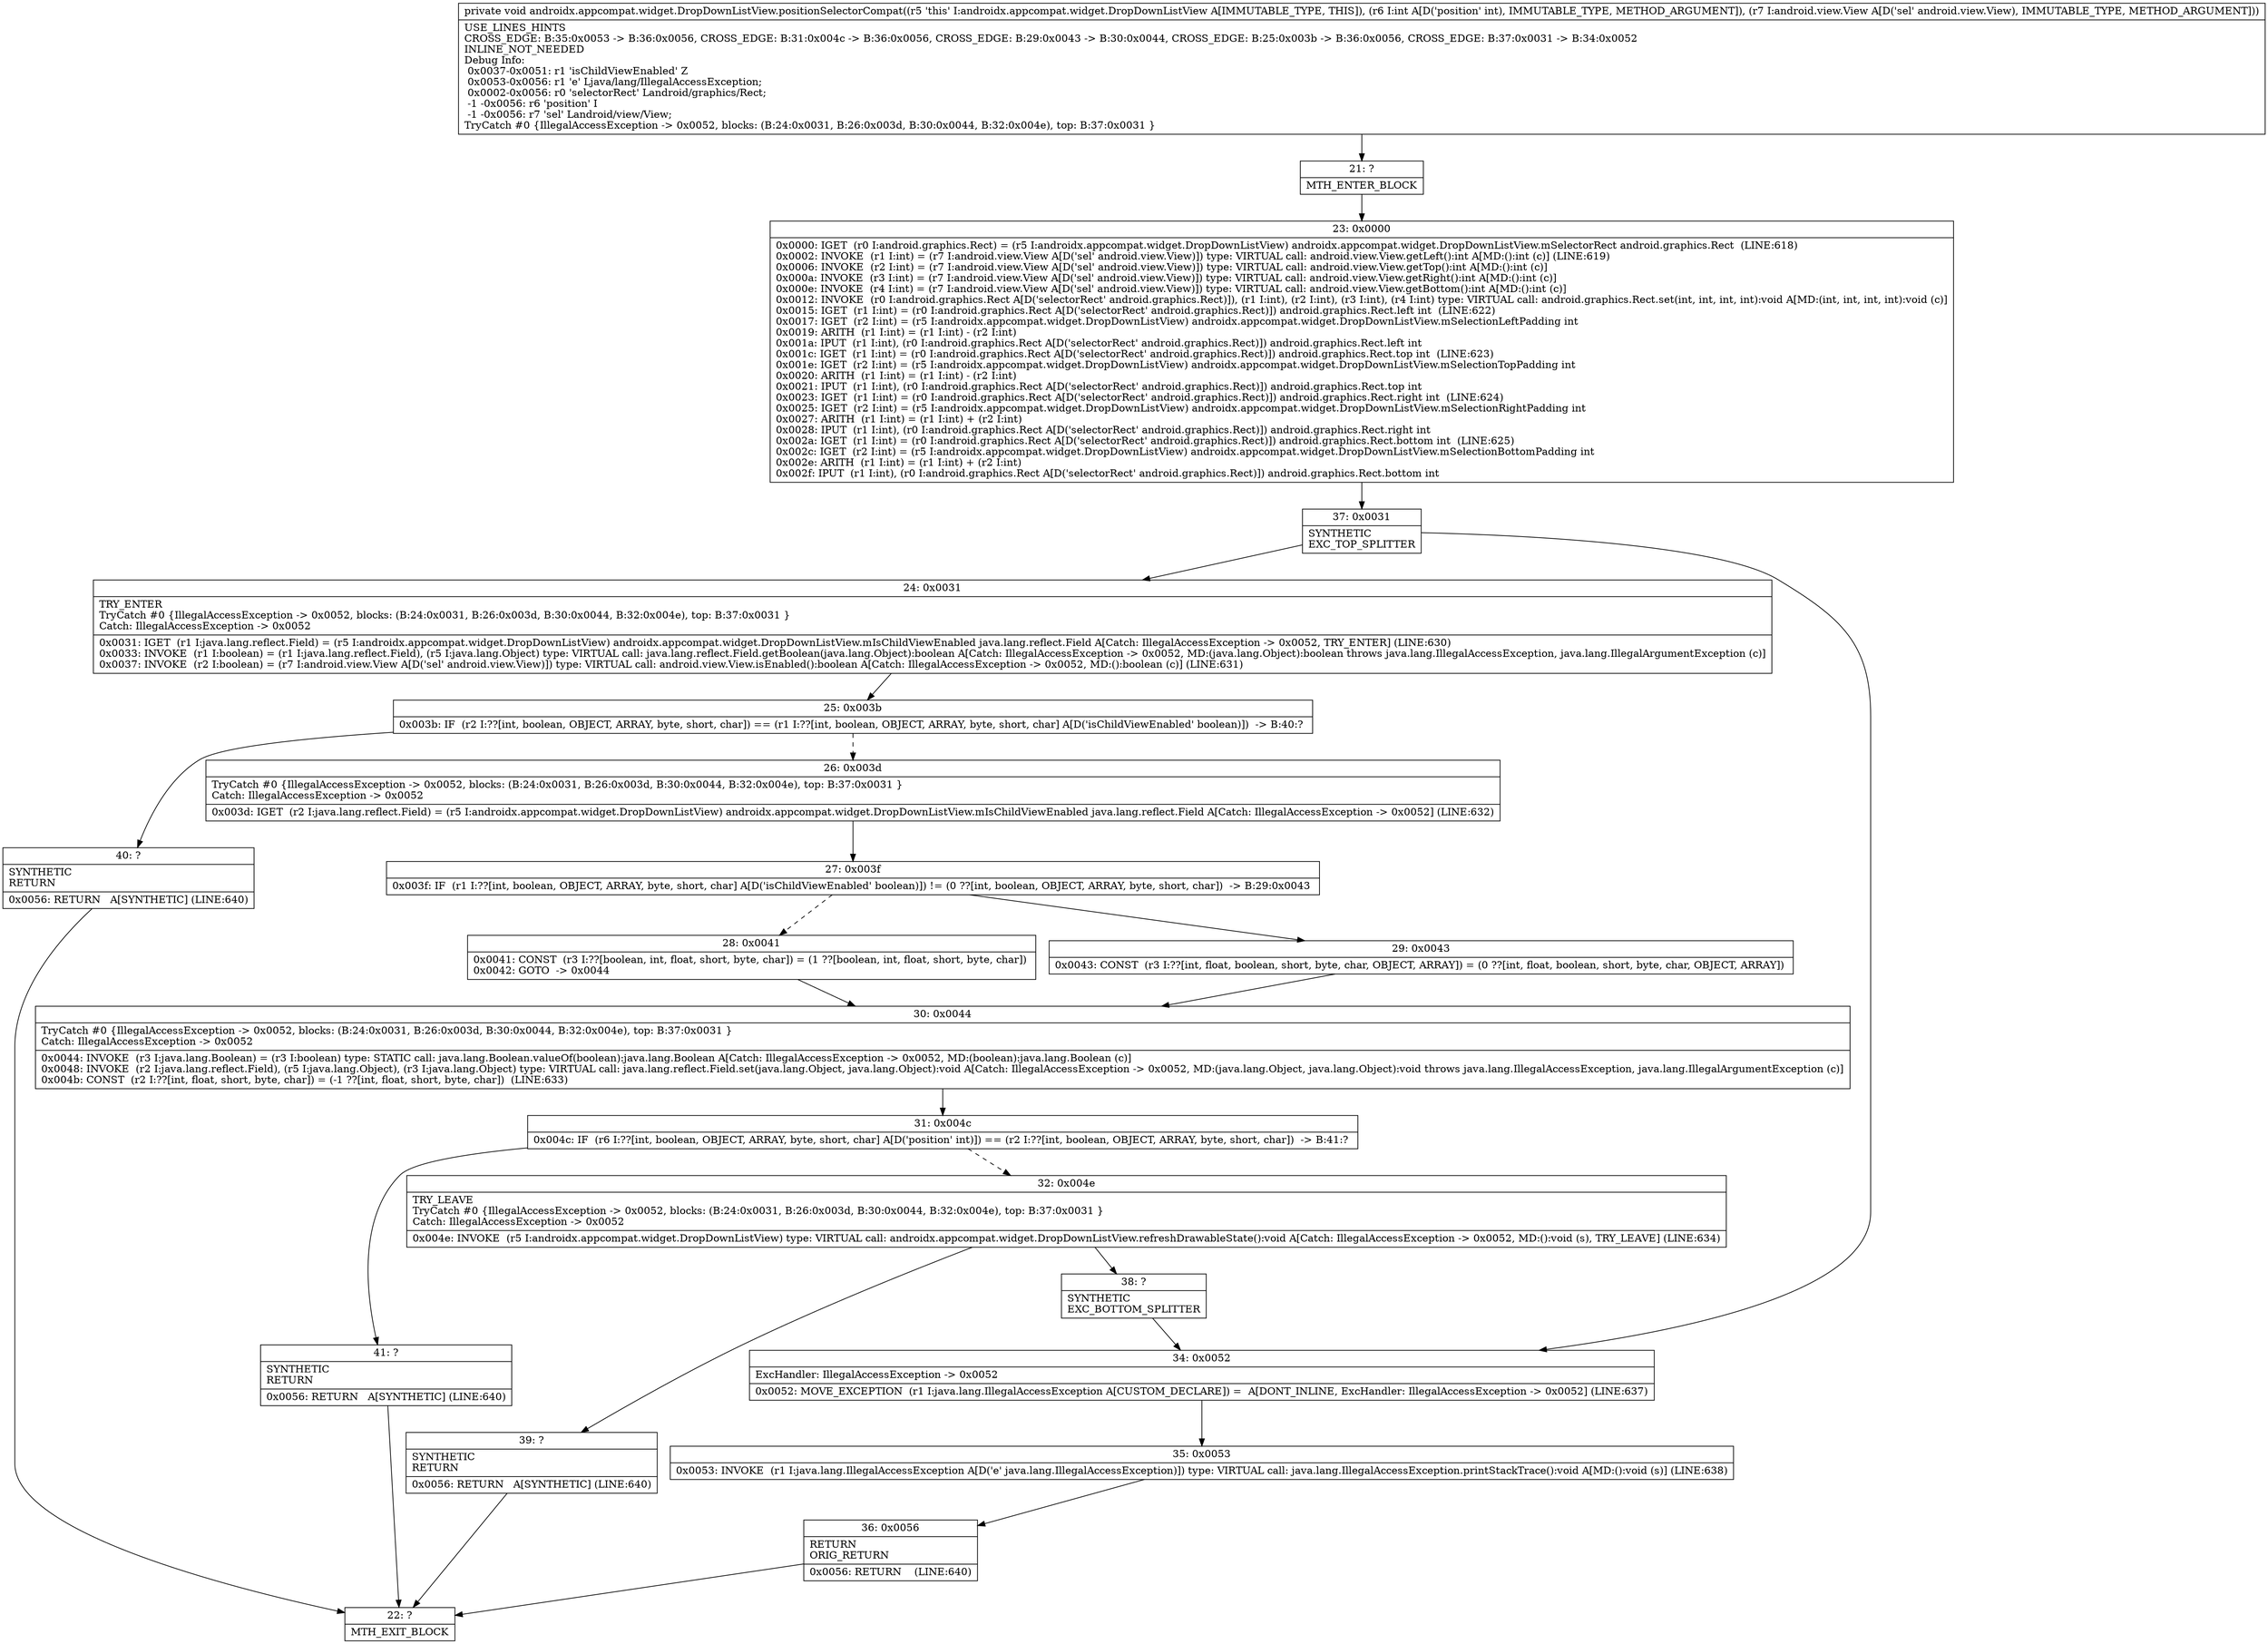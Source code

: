 digraph "CFG forandroidx.appcompat.widget.DropDownListView.positionSelectorCompat(ILandroid\/view\/View;)V" {
Node_21 [shape=record,label="{21\:\ ?|MTH_ENTER_BLOCK\l}"];
Node_23 [shape=record,label="{23\:\ 0x0000|0x0000: IGET  (r0 I:android.graphics.Rect) = (r5 I:androidx.appcompat.widget.DropDownListView) androidx.appcompat.widget.DropDownListView.mSelectorRect android.graphics.Rect  (LINE:618)\l0x0002: INVOKE  (r1 I:int) = (r7 I:android.view.View A[D('sel' android.view.View)]) type: VIRTUAL call: android.view.View.getLeft():int A[MD:():int (c)] (LINE:619)\l0x0006: INVOKE  (r2 I:int) = (r7 I:android.view.View A[D('sel' android.view.View)]) type: VIRTUAL call: android.view.View.getTop():int A[MD:():int (c)]\l0x000a: INVOKE  (r3 I:int) = (r7 I:android.view.View A[D('sel' android.view.View)]) type: VIRTUAL call: android.view.View.getRight():int A[MD:():int (c)]\l0x000e: INVOKE  (r4 I:int) = (r7 I:android.view.View A[D('sel' android.view.View)]) type: VIRTUAL call: android.view.View.getBottom():int A[MD:():int (c)]\l0x0012: INVOKE  (r0 I:android.graphics.Rect A[D('selectorRect' android.graphics.Rect)]), (r1 I:int), (r2 I:int), (r3 I:int), (r4 I:int) type: VIRTUAL call: android.graphics.Rect.set(int, int, int, int):void A[MD:(int, int, int, int):void (c)]\l0x0015: IGET  (r1 I:int) = (r0 I:android.graphics.Rect A[D('selectorRect' android.graphics.Rect)]) android.graphics.Rect.left int  (LINE:622)\l0x0017: IGET  (r2 I:int) = (r5 I:androidx.appcompat.widget.DropDownListView) androidx.appcompat.widget.DropDownListView.mSelectionLeftPadding int \l0x0019: ARITH  (r1 I:int) = (r1 I:int) \- (r2 I:int) \l0x001a: IPUT  (r1 I:int), (r0 I:android.graphics.Rect A[D('selectorRect' android.graphics.Rect)]) android.graphics.Rect.left int \l0x001c: IGET  (r1 I:int) = (r0 I:android.graphics.Rect A[D('selectorRect' android.graphics.Rect)]) android.graphics.Rect.top int  (LINE:623)\l0x001e: IGET  (r2 I:int) = (r5 I:androidx.appcompat.widget.DropDownListView) androidx.appcompat.widget.DropDownListView.mSelectionTopPadding int \l0x0020: ARITH  (r1 I:int) = (r1 I:int) \- (r2 I:int) \l0x0021: IPUT  (r1 I:int), (r0 I:android.graphics.Rect A[D('selectorRect' android.graphics.Rect)]) android.graphics.Rect.top int \l0x0023: IGET  (r1 I:int) = (r0 I:android.graphics.Rect A[D('selectorRect' android.graphics.Rect)]) android.graphics.Rect.right int  (LINE:624)\l0x0025: IGET  (r2 I:int) = (r5 I:androidx.appcompat.widget.DropDownListView) androidx.appcompat.widget.DropDownListView.mSelectionRightPadding int \l0x0027: ARITH  (r1 I:int) = (r1 I:int) + (r2 I:int) \l0x0028: IPUT  (r1 I:int), (r0 I:android.graphics.Rect A[D('selectorRect' android.graphics.Rect)]) android.graphics.Rect.right int \l0x002a: IGET  (r1 I:int) = (r0 I:android.graphics.Rect A[D('selectorRect' android.graphics.Rect)]) android.graphics.Rect.bottom int  (LINE:625)\l0x002c: IGET  (r2 I:int) = (r5 I:androidx.appcompat.widget.DropDownListView) androidx.appcompat.widget.DropDownListView.mSelectionBottomPadding int \l0x002e: ARITH  (r1 I:int) = (r1 I:int) + (r2 I:int) \l0x002f: IPUT  (r1 I:int), (r0 I:android.graphics.Rect A[D('selectorRect' android.graphics.Rect)]) android.graphics.Rect.bottom int \l}"];
Node_37 [shape=record,label="{37\:\ 0x0031|SYNTHETIC\lEXC_TOP_SPLITTER\l}"];
Node_24 [shape=record,label="{24\:\ 0x0031|TRY_ENTER\lTryCatch #0 \{IllegalAccessException \-\> 0x0052, blocks: (B:24:0x0031, B:26:0x003d, B:30:0x0044, B:32:0x004e), top: B:37:0x0031 \}\lCatch: IllegalAccessException \-\> 0x0052\l|0x0031: IGET  (r1 I:java.lang.reflect.Field) = (r5 I:androidx.appcompat.widget.DropDownListView) androidx.appcompat.widget.DropDownListView.mIsChildViewEnabled java.lang.reflect.Field A[Catch: IllegalAccessException \-\> 0x0052, TRY_ENTER] (LINE:630)\l0x0033: INVOKE  (r1 I:boolean) = (r1 I:java.lang.reflect.Field), (r5 I:java.lang.Object) type: VIRTUAL call: java.lang.reflect.Field.getBoolean(java.lang.Object):boolean A[Catch: IllegalAccessException \-\> 0x0052, MD:(java.lang.Object):boolean throws java.lang.IllegalAccessException, java.lang.IllegalArgumentException (c)]\l0x0037: INVOKE  (r2 I:boolean) = (r7 I:android.view.View A[D('sel' android.view.View)]) type: VIRTUAL call: android.view.View.isEnabled():boolean A[Catch: IllegalAccessException \-\> 0x0052, MD:():boolean (c)] (LINE:631)\l}"];
Node_25 [shape=record,label="{25\:\ 0x003b|0x003b: IF  (r2 I:??[int, boolean, OBJECT, ARRAY, byte, short, char]) == (r1 I:??[int, boolean, OBJECT, ARRAY, byte, short, char] A[D('isChildViewEnabled' boolean)])  \-\> B:40:? \l}"];
Node_26 [shape=record,label="{26\:\ 0x003d|TryCatch #0 \{IllegalAccessException \-\> 0x0052, blocks: (B:24:0x0031, B:26:0x003d, B:30:0x0044, B:32:0x004e), top: B:37:0x0031 \}\lCatch: IllegalAccessException \-\> 0x0052\l|0x003d: IGET  (r2 I:java.lang.reflect.Field) = (r5 I:androidx.appcompat.widget.DropDownListView) androidx.appcompat.widget.DropDownListView.mIsChildViewEnabled java.lang.reflect.Field A[Catch: IllegalAccessException \-\> 0x0052] (LINE:632)\l}"];
Node_27 [shape=record,label="{27\:\ 0x003f|0x003f: IF  (r1 I:??[int, boolean, OBJECT, ARRAY, byte, short, char] A[D('isChildViewEnabled' boolean)]) != (0 ??[int, boolean, OBJECT, ARRAY, byte, short, char])  \-\> B:29:0x0043 \l}"];
Node_28 [shape=record,label="{28\:\ 0x0041|0x0041: CONST  (r3 I:??[boolean, int, float, short, byte, char]) = (1 ??[boolean, int, float, short, byte, char]) \l0x0042: GOTO  \-\> 0x0044 \l}"];
Node_30 [shape=record,label="{30\:\ 0x0044|TryCatch #0 \{IllegalAccessException \-\> 0x0052, blocks: (B:24:0x0031, B:26:0x003d, B:30:0x0044, B:32:0x004e), top: B:37:0x0031 \}\lCatch: IllegalAccessException \-\> 0x0052\l|0x0044: INVOKE  (r3 I:java.lang.Boolean) = (r3 I:boolean) type: STATIC call: java.lang.Boolean.valueOf(boolean):java.lang.Boolean A[Catch: IllegalAccessException \-\> 0x0052, MD:(boolean):java.lang.Boolean (c)]\l0x0048: INVOKE  (r2 I:java.lang.reflect.Field), (r5 I:java.lang.Object), (r3 I:java.lang.Object) type: VIRTUAL call: java.lang.reflect.Field.set(java.lang.Object, java.lang.Object):void A[Catch: IllegalAccessException \-\> 0x0052, MD:(java.lang.Object, java.lang.Object):void throws java.lang.IllegalAccessException, java.lang.IllegalArgumentException (c)]\l0x004b: CONST  (r2 I:??[int, float, short, byte, char]) = (\-1 ??[int, float, short, byte, char])  (LINE:633)\l}"];
Node_31 [shape=record,label="{31\:\ 0x004c|0x004c: IF  (r6 I:??[int, boolean, OBJECT, ARRAY, byte, short, char] A[D('position' int)]) == (r2 I:??[int, boolean, OBJECT, ARRAY, byte, short, char])  \-\> B:41:? \l}"];
Node_32 [shape=record,label="{32\:\ 0x004e|TRY_LEAVE\lTryCatch #0 \{IllegalAccessException \-\> 0x0052, blocks: (B:24:0x0031, B:26:0x003d, B:30:0x0044, B:32:0x004e), top: B:37:0x0031 \}\lCatch: IllegalAccessException \-\> 0x0052\l|0x004e: INVOKE  (r5 I:androidx.appcompat.widget.DropDownListView) type: VIRTUAL call: androidx.appcompat.widget.DropDownListView.refreshDrawableState():void A[Catch: IllegalAccessException \-\> 0x0052, MD:():void (s), TRY_LEAVE] (LINE:634)\l}"];
Node_38 [shape=record,label="{38\:\ ?|SYNTHETIC\lEXC_BOTTOM_SPLITTER\l}"];
Node_39 [shape=record,label="{39\:\ ?|SYNTHETIC\lRETURN\l|0x0056: RETURN   A[SYNTHETIC] (LINE:640)\l}"];
Node_22 [shape=record,label="{22\:\ ?|MTH_EXIT_BLOCK\l}"];
Node_41 [shape=record,label="{41\:\ ?|SYNTHETIC\lRETURN\l|0x0056: RETURN   A[SYNTHETIC] (LINE:640)\l}"];
Node_29 [shape=record,label="{29\:\ 0x0043|0x0043: CONST  (r3 I:??[int, float, boolean, short, byte, char, OBJECT, ARRAY]) = (0 ??[int, float, boolean, short, byte, char, OBJECT, ARRAY]) \l}"];
Node_40 [shape=record,label="{40\:\ ?|SYNTHETIC\lRETURN\l|0x0056: RETURN   A[SYNTHETIC] (LINE:640)\l}"];
Node_34 [shape=record,label="{34\:\ 0x0052|ExcHandler: IllegalAccessException \-\> 0x0052\l|0x0052: MOVE_EXCEPTION  (r1 I:java.lang.IllegalAccessException A[CUSTOM_DECLARE]) =  A[DONT_INLINE, ExcHandler: IllegalAccessException \-\> 0x0052] (LINE:637)\l}"];
Node_35 [shape=record,label="{35\:\ 0x0053|0x0053: INVOKE  (r1 I:java.lang.IllegalAccessException A[D('e' java.lang.IllegalAccessException)]) type: VIRTUAL call: java.lang.IllegalAccessException.printStackTrace():void A[MD:():void (s)] (LINE:638)\l}"];
Node_36 [shape=record,label="{36\:\ 0x0056|RETURN\lORIG_RETURN\l|0x0056: RETURN    (LINE:640)\l}"];
MethodNode[shape=record,label="{private void androidx.appcompat.widget.DropDownListView.positionSelectorCompat((r5 'this' I:androidx.appcompat.widget.DropDownListView A[IMMUTABLE_TYPE, THIS]), (r6 I:int A[D('position' int), IMMUTABLE_TYPE, METHOD_ARGUMENT]), (r7 I:android.view.View A[D('sel' android.view.View), IMMUTABLE_TYPE, METHOD_ARGUMENT]))  | USE_LINES_HINTS\lCROSS_EDGE: B:35:0x0053 \-\> B:36:0x0056, CROSS_EDGE: B:31:0x004c \-\> B:36:0x0056, CROSS_EDGE: B:29:0x0043 \-\> B:30:0x0044, CROSS_EDGE: B:25:0x003b \-\> B:36:0x0056, CROSS_EDGE: B:37:0x0031 \-\> B:34:0x0052\lINLINE_NOT_NEEDED\lDebug Info:\l  0x0037\-0x0051: r1 'isChildViewEnabled' Z\l  0x0053\-0x0056: r1 'e' Ljava\/lang\/IllegalAccessException;\l  0x0002\-0x0056: r0 'selectorRect' Landroid\/graphics\/Rect;\l  \-1 \-0x0056: r6 'position' I\l  \-1 \-0x0056: r7 'sel' Landroid\/view\/View;\lTryCatch #0 \{IllegalAccessException \-\> 0x0052, blocks: (B:24:0x0031, B:26:0x003d, B:30:0x0044, B:32:0x004e), top: B:37:0x0031 \}\l}"];
MethodNode -> Node_21;Node_21 -> Node_23;
Node_23 -> Node_37;
Node_37 -> Node_24;
Node_37 -> Node_34;
Node_24 -> Node_25;
Node_25 -> Node_26[style=dashed];
Node_25 -> Node_40;
Node_26 -> Node_27;
Node_27 -> Node_28[style=dashed];
Node_27 -> Node_29;
Node_28 -> Node_30;
Node_30 -> Node_31;
Node_31 -> Node_32[style=dashed];
Node_31 -> Node_41;
Node_32 -> Node_38;
Node_32 -> Node_39;
Node_38 -> Node_34;
Node_39 -> Node_22;
Node_41 -> Node_22;
Node_29 -> Node_30;
Node_40 -> Node_22;
Node_34 -> Node_35;
Node_35 -> Node_36;
Node_36 -> Node_22;
}

